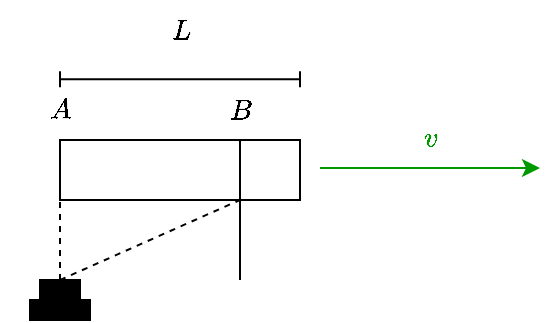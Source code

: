 <mxfile version="28.0.6">
  <diagram name="Page-1" id="-WV5RVtgEKnl13lxFkjl">
    <mxGraphModel dx="570" dy="336" grid="1" gridSize="10" guides="1" tooltips="1" connect="1" arrows="1" fold="1" page="1" pageScale="1" pageWidth="850" pageHeight="1100" math="1" shadow="0">
      <root>
        <mxCell id="0" />
        <mxCell id="1" parent="0" />
        <mxCell id="efmeUJA0ZgyLgMo-iy1K-1" value="" style="rounded=0;whiteSpace=wrap;html=1;" vertex="1" parent="1">
          <mxGeometry x="320" y="250" width="120" height="30" as="geometry" />
        </mxCell>
        <mxCell id="efmeUJA0ZgyLgMo-iy1K-3" value="" style="rounded=0;whiteSpace=wrap;html=1;fillColor=#000000;" vertex="1" parent="1">
          <mxGeometry x="305" y="330" width="30" height="10" as="geometry" />
        </mxCell>
        <mxCell id="efmeUJA0ZgyLgMo-iy1K-4" value="" style="rounded=0;whiteSpace=wrap;html=1;fillColor=#000000;" vertex="1" parent="1">
          <mxGeometry x="310" y="320" width="20" height="10" as="geometry" />
        </mxCell>
        <mxCell id="efmeUJA0ZgyLgMo-iy1K-5" value="" style="endArrow=none;html=1;rounded=0;exitX=0.5;exitY=0;exitDx=0;exitDy=0;dashed=1;" edge="1" parent="1">
          <mxGeometry width="50" height="50" relative="1" as="geometry">
            <mxPoint x="320" y="320" as="sourcePoint" />
            <mxPoint x="320" y="280" as="targetPoint" />
          </mxGeometry>
        </mxCell>
        <mxCell id="efmeUJA0ZgyLgMo-iy1K-6" value="" style="endArrow=none;html=1;rounded=0;entryX=0.75;entryY=1;entryDx=0;entryDy=0;dashed=1;" edge="1" parent="1" target="efmeUJA0ZgyLgMo-iy1K-1">
          <mxGeometry width="50" height="50" relative="1" as="geometry">
            <mxPoint x="320" y="320" as="sourcePoint" />
            <mxPoint x="440" y="260" as="targetPoint" />
          </mxGeometry>
        </mxCell>
        <mxCell id="efmeUJA0ZgyLgMo-iy1K-7" value="$$A$$" style="text;html=1;align=center;verticalAlign=middle;resizable=0;points=[];autosize=1;strokeColor=none;fillColor=none;" vertex="1" parent="1">
          <mxGeometry x="290" y="220" width="60" height="30" as="geometry" />
        </mxCell>
        <mxCell id="efmeUJA0ZgyLgMo-iy1K-8" value="$$B$$" style="text;html=1;align=center;verticalAlign=middle;resizable=0;points=[];autosize=1;strokeColor=none;fillColor=none;" vertex="1" parent="1">
          <mxGeometry x="380" y="220" width="60" height="30" as="geometry" />
        </mxCell>
        <mxCell id="efmeUJA0ZgyLgMo-iy1K-9" value="$$v$$" style="text;html=1;align=center;verticalAlign=middle;resizable=0;points=[];autosize=1;strokeColor=none;fillColor=none;fontColor=#009900;" vertex="1" parent="1">
          <mxGeometry x="475" y="234" width="60" height="30" as="geometry" />
        </mxCell>
        <mxCell id="efmeUJA0ZgyLgMo-iy1K-10" value="" style="endArrow=classic;html=1;rounded=0;strokeColor=#009900;" edge="1" parent="1">
          <mxGeometry width="50" height="50" relative="1" as="geometry">
            <mxPoint x="450" y="264" as="sourcePoint" />
            <mxPoint x="560" y="264" as="targetPoint" />
          </mxGeometry>
        </mxCell>
        <mxCell id="efmeUJA0ZgyLgMo-iy1K-12" value="" style="endArrow=none;html=1;rounded=0;" edge="1" parent="1">
          <mxGeometry width="50" height="50" relative="1" as="geometry">
            <mxPoint x="410" y="320" as="sourcePoint" />
            <mxPoint x="410" y="250" as="targetPoint" />
          </mxGeometry>
        </mxCell>
        <mxCell id="efmeUJA0ZgyLgMo-iy1K-13" value="" style="endArrow=baseDash;startArrow=baseDash;html=1;rounded=0;startFill=0;endFill=0;" edge="1" parent="1">
          <mxGeometry width="50" height="50" relative="1" as="geometry">
            <mxPoint x="320" y="219.6" as="sourcePoint" />
            <mxPoint x="440" y="219.6" as="targetPoint" />
          </mxGeometry>
        </mxCell>
        <mxCell id="efmeUJA0ZgyLgMo-iy1K-14" value="$$L$$" style="text;html=1;align=center;verticalAlign=middle;resizable=0;points=[];autosize=1;strokeColor=none;fillColor=none;" vertex="1" parent="1">
          <mxGeometry x="350" y="180" width="60" height="30" as="geometry" />
        </mxCell>
      </root>
    </mxGraphModel>
  </diagram>
</mxfile>
